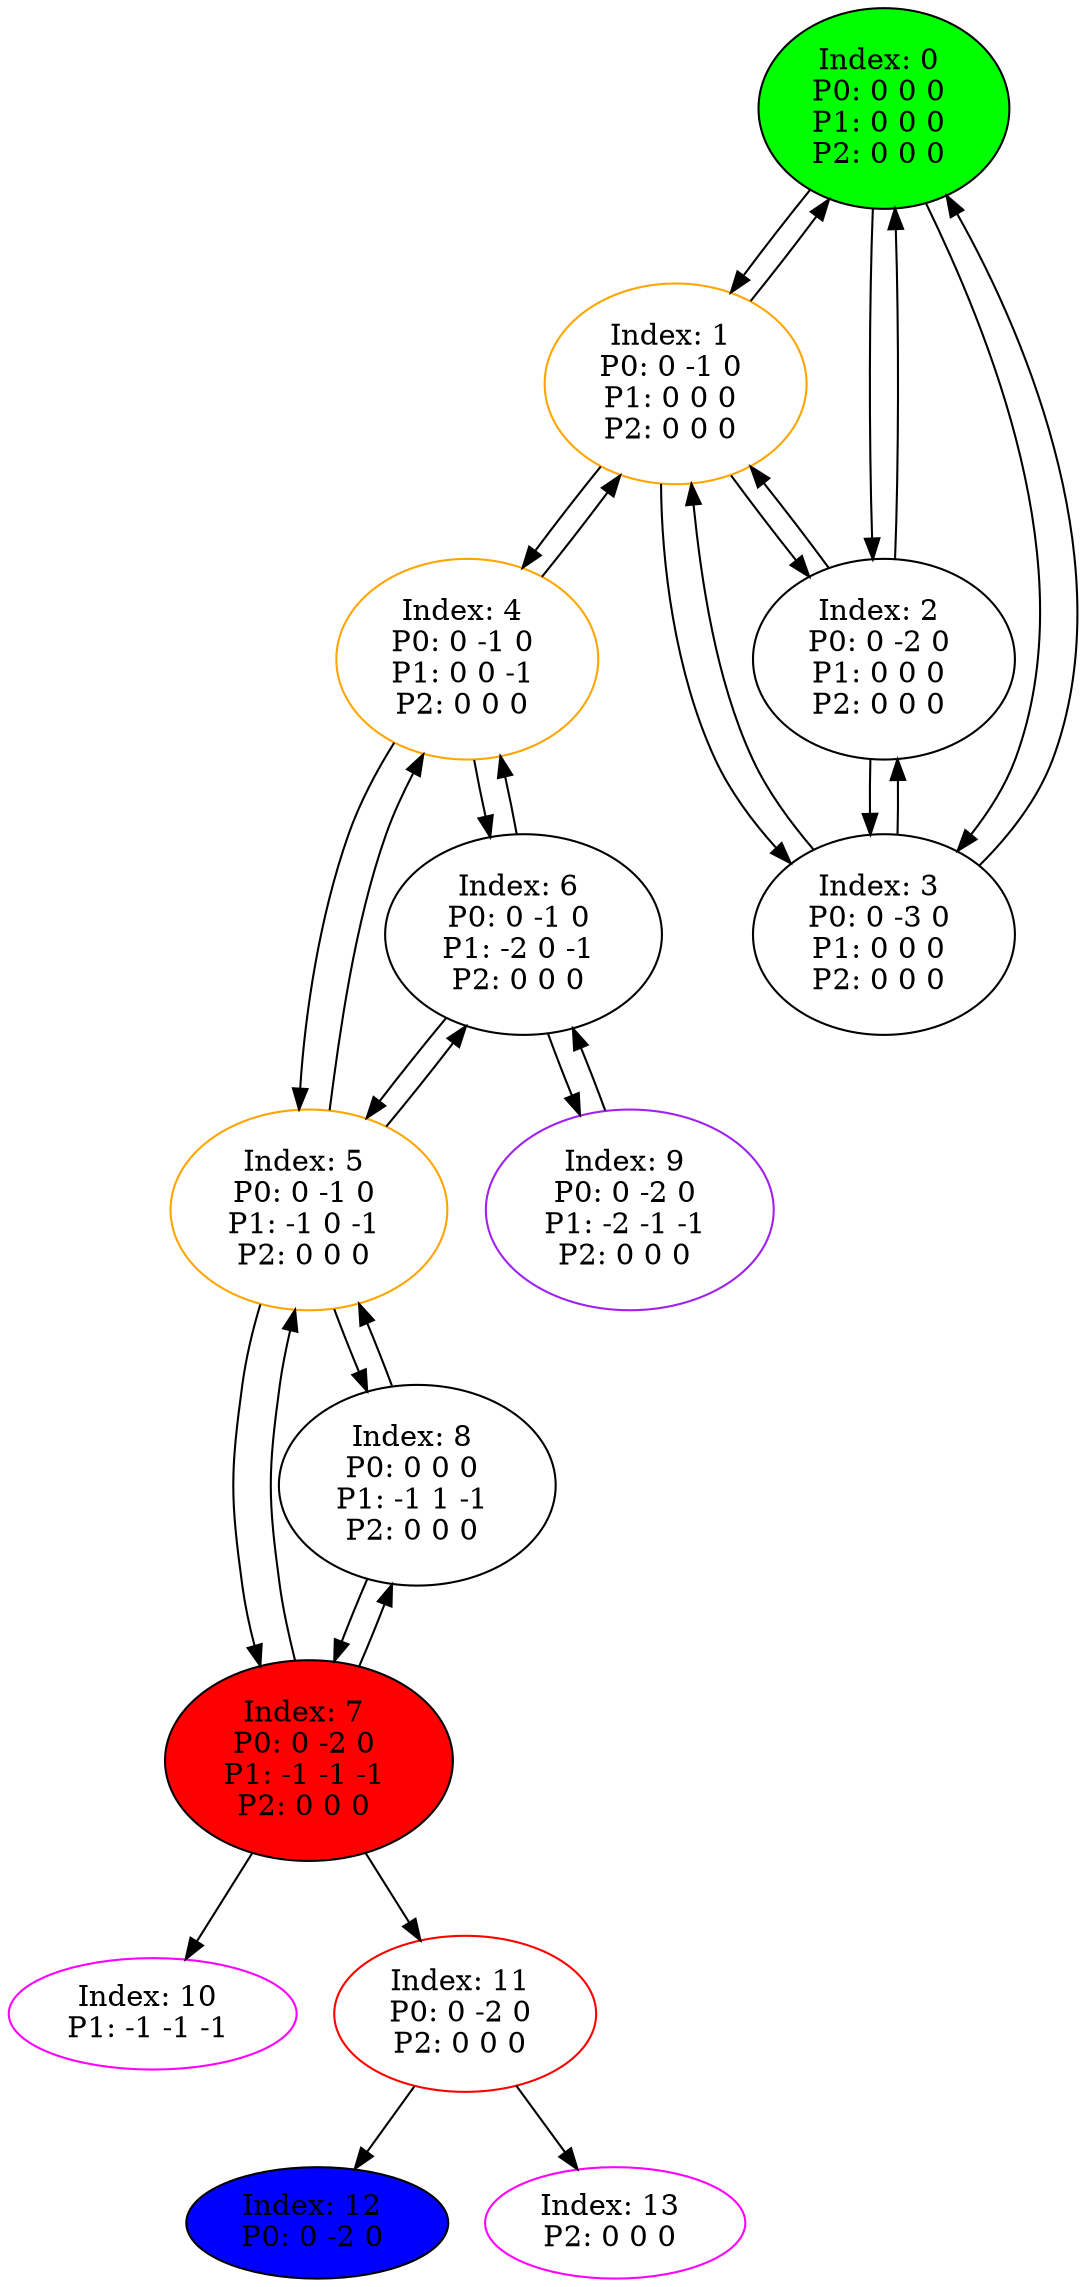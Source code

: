 digraph G {
color = "black"
0[label = "Index: 0 
P0: 0 0 0 
P1: 0 0 0 
P2: 0 0 0 
", style="filled", fillcolor = "green"]
1[label = "Index: 1 
P0: 0 -1 0 
P1: 0 0 0 
P2: 0 0 0 
", color = "orange"]
2[label = "Index: 2 
P0: 0 -2 0 
P1: 0 0 0 
P2: 0 0 0 
"]
3[label = "Index: 3 
P0: 0 -3 0 
P1: 0 0 0 
P2: 0 0 0 
"]
4[label = "Index: 4 
P0: 0 -1 0 
P1: 0 0 -1 
P2: 0 0 0 
", color = "orange"]
5[label = "Index: 5 
P0: 0 -1 0 
P1: -1 0 -1 
P2: 0 0 0 
", color = "orange"]
6[label = "Index: 6 
P0: 0 -1 0 
P1: -2 0 -1 
P2: 0 0 0 
"]
7[label = "Index: 7 
P0: 0 -2 0 
P1: -1 -1 -1 
P2: 0 0 0 
", style="filled", fillcolor = "red"]
8[label = "Index: 8 
P0: 0 0 0 
P1: -1 1 -1 
P2: 0 0 0 
"]
9[label = "Index: 9 
P0: 0 -2 0 
P1: -2 -1 -1 
P2: 0 0 0 
", color = "purple"]
10[label = "Index: 10 
P1: -1 -1 -1 
", color = "fuchsia"]
11[label = "Index: 11 
P0: 0 -2 0 
P2: 0 0 0 
", color = "red"]
12[label = "Index: 12 
P0: 0 -2 0 
", style="filled", fillcolor = "blue"]
13[label = "Index: 13 
P2: 0 0 0 
", color = "fuchsia"]
0 -> 1
0 -> 2
0 -> 3

1 -> 0
1 -> 2
1 -> 3
1 -> 4

2 -> 0
2 -> 1
2 -> 3

3 -> 0
3 -> 1
3 -> 2

4 -> 1
4 -> 5
4 -> 6

5 -> 4
5 -> 6
5 -> 7
5 -> 8

6 -> 4
6 -> 5
6 -> 9

7 -> 5
7 -> 8
7 -> 11
7 -> 10

8 -> 5
8 -> 7

9 -> 6

11 -> 13
11 -> 12

}
